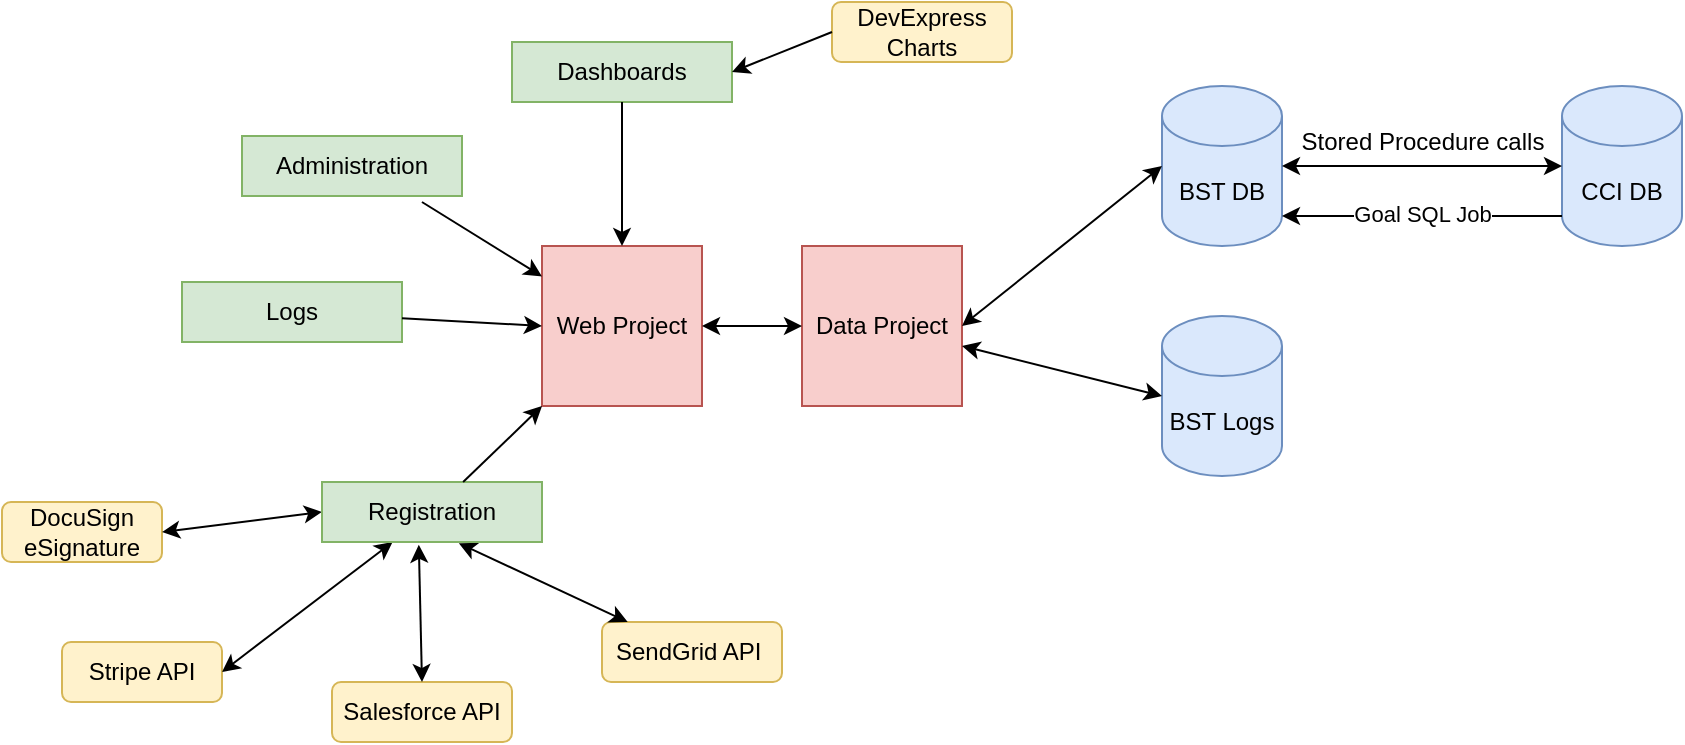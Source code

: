 <mxfile version="14.1.8" type="github"><diagram id="smzBjK4gkQWBsbD_M3_k" name="Page-1"><mxGraphModel dx="1038" dy="548" grid="1" gridSize="10" guides="1" tooltips="1" connect="1" arrows="1" fold="1" page="1" pageScale="1" pageWidth="850" pageHeight="1100" math="0" shadow="0"><root><mxCell id="0"/><mxCell id="1" parent="0"/><mxCell id="XzQEO0o1KExPtDvvqx-i-23" style="edgeStyle=orthogonalEdgeStyle;rounded=0;orthogonalLoop=1;jettySize=auto;html=1;exitX=1;exitY=0;exitDx=0;exitDy=52.5;exitPerimeter=0;entryX=1;entryY=0;entryDx=0;entryDy=52.5;entryPerimeter=0;" edge="1" parent="1" source="XzQEO0o1KExPtDvvqx-i-1" target="XzQEO0o1KExPtDvvqx-i-1"><mxGeometry relative="1" as="geometry"><mxPoint x="640" y="140" as="targetPoint"/></mxGeometry></mxCell><mxCell id="XzQEO0o1KExPtDvvqx-i-1" value="BST DB" style="shape=cylinder3;whiteSpace=wrap;html=1;boundedLbl=1;backgroundOutline=1;size=15;fillColor=#dae8fc;strokeColor=#6c8ebf;" vertex="1" parent="1"><mxGeometry x="590" y="62" width="60" height="80" as="geometry"/></mxCell><mxCell id="XzQEO0o1KExPtDvvqx-i-2" value="CCI DB" style="shape=cylinder3;whiteSpace=wrap;html=1;boundedLbl=1;backgroundOutline=1;size=15;fillColor=#dae8fc;strokeColor=#6c8ebf;" vertex="1" parent="1"><mxGeometry x="790" y="62" width="60" height="80" as="geometry"/></mxCell><mxCell id="XzQEO0o1KExPtDvvqx-i-7" value="Data Project" style="whiteSpace=wrap;html=1;aspect=fixed;fillColor=#f8cecc;strokeColor=#b85450;" vertex="1" parent="1"><mxGeometry x="410" y="142" width="80" height="80" as="geometry"/></mxCell><mxCell id="XzQEO0o1KExPtDvvqx-i-9" value="Web Project" style="whiteSpace=wrap;html=1;aspect=fixed;fillColor=#f8cecc;strokeColor=#b85450;" vertex="1" parent="1"><mxGeometry x="280" y="142" width="80" height="80" as="geometry"/></mxCell><mxCell id="XzQEO0o1KExPtDvvqx-i-10" value="Salesforce API" style="rounded=1;whiteSpace=wrap;html=1;fillColor=#fff2cc;strokeColor=#d6b656;" vertex="1" parent="1"><mxGeometry x="175" y="360" width="90" height="30" as="geometry"/></mxCell><mxCell id="XzQEO0o1KExPtDvvqx-i-12" value="Stripe API" style="rounded=1;whiteSpace=wrap;html=1;fillColor=#fff2cc;strokeColor=#d6b656;" vertex="1" parent="1"><mxGeometry x="40" y="340" width="80" height="30" as="geometry"/></mxCell><mxCell id="XzQEO0o1KExPtDvvqx-i-13" value="" style="endArrow=classic;startArrow=classic;html=1;exitX=1;exitY=0.5;exitDx=0;exitDy=0;entryX=0;entryY=0.5;entryDx=0;entryDy=0;" edge="1" parent="1" source="XzQEO0o1KExPtDvvqx-i-9" target="XzQEO0o1KExPtDvvqx-i-7"><mxGeometry width="50" height="50" relative="1" as="geometry"><mxPoint x="400" y="332" as="sourcePoint"/><mxPoint x="450" y="282" as="targetPoint"/></mxGeometry></mxCell><mxCell id="XzQEO0o1KExPtDvvqx-i-15" value="DocuSign eSignature" style="rounded=1;whiteSpace=wrap;html=1;fillColor=#fff2cc;strokeColor=#d6b656;" vertex="1" parent="1"><mxGeometry x="10" y="270" width="80" height="30" as="geometry"/></mxCell><mxCell id="XzQEO0o1KExPtDvvqx-i-16" value="" style="endArrow=classic;startArrow=classic;html=1;exitX=1;exitY=0.5;exitDx=0;exitDy=0;entryX=0;entryY=0.5;entryDx=0;entryDy=0;" edge="1" parent="1" source="XzQEO0o1KExPtDvvqx-i-15" target="XzQEO0o1KExPtDvvqx-i-28"><mxGeometry width="50" height="50" relative="1" as="geometry"><mxPoint x="400" y="332" as="sourcePoint"/><mxPoint x="170" y="260" as="targetPoint"/></mxGeometry></mxCell><mxCell id="XzQEO0o1KExPtDvvqx-i-17" value="" style="endArrow=classic;startArrow=classic;html=1;exitX=1;exitY=0.5;exitDx=0;exitDy=0;" edge="1" parent="1" source="XzQEO0o1KExPtDvvqx-i-12" target="XzQEO0o1KExPtDvvqx-i-28"><mxGeometry width="50" height="50" relative="1" as="geometry"><mxPoint x="400" y="332" as="sourcePoint"/><mxPoint x="160" y="300" as="targetPoint"/></mxGeometry></mxCell><mxCell id="XzQEO0o1KExPtDvvqx-i-18" value="" style="endArrow=classic;startArrow=classic;html=1;exitX=0.5;exitY=0;exitDx=0;exitDy=0;entryX=0.44;entryY=1.047;entryDx=0;entryDy=0;entryPerimeter=0;" edge="1" parent="1" source="XzQEO0o1KExPtDvvqx-i-10" target="XzQEO0o1KExPtDvvqx-i-28"><mxGeometry width="50" height="50" relative="1" as="geometry"><mxPoint x="400" y="332" as="sourcePoint"/><mxPoint x="200" y="310" as="targetPoint"/></mxGeometry></mxCell><mxCell id="XzQEO0o1KExPtDvvqx-i-19" value="SendGrid API&amp;nbsp;" style="rounded=1;whiteSpace=wrap;html=1;fillColor=#fff2cc;strokeColor=#d6b656;" vertex="1" parent="1"><mxGeometry x="310" y="330" width="90" height="30" as="geometry"/></mxCell><mxCell id="XzQEO0o1KExPtDvvqx-i-20" value="" style="endArrow=classic;startArrow=classic;html=1;entryX=0.622;entryY=1.02;entryDx=0;entryDy=0;entryPerimeter=0;" edge="1" parent="1" source="XzQEO0o1KExPtDvvqx-i-19" target="XzQEO0o1KExPtDvvqx-i-28"><mxGeometry width="50" height="50" relative="1" as="geometry"><mxPoint x="400" y="322" as="sourcePoint"/><mxPoint x="220" y="320" as="targetPoint"/><Array as="points"/></mxGeometry></mxCell><mxCell id="XzQEO0o1KExPtDvvqx-i-21" value="" style="endArrow=classic;startArrow=classic;html=1;exitX=1;exitY=0.5;exitDx=0;exitDy=0;entryX=0;entryY=0.5;entryDx=0;entryDy=0;entryPerimeter=0;" edge="1" parent="1" source="XzQEO0o1KExPtDvvqx-i-7" target="XzQEO0o1KExPtDvvqx-i-1"><mxGeometry width="50" height="50" relative="1" as="geometry"><mxPoint x="400" y="322" as="sourcePoint"/><mxPoint x="450" y="272" as="targetPoint"/></mxGeometry></mxCell><mxCell id="XzQEO0o1KExPtDvvqx-i-22" value="BST Logs" style="shape=cylinder3;whiteSpace=wrap;html=1;boundedLbl=1;backgroundOutline=1;size=15;fillColor=#dae8fc;strokeColor=#6c8ebf;" vertex="1" parent="1"><mxGeometry x="590" y="177" width="60" height="80" as="geometry"/></mxCell><mxCell id="XzQEO0o1KExPtDvvqx-i-24" value="" style="endArrow=classic;startArrow=classic;html=1;exitX=1;exitY=0.5;exitDx=0;exitDy=0;exitPerimeter=0;entryX=0;entryY=0.5;entryDx=0;entryDy=0;entryPerimeter=0;" edge="1" parent="1" source="XzQEO0o1KExPtDvvqx-i-1" target="XzQEO0o1KExPtDvvqx-i-2"><mxGeometry width="50" height="50" relative="1" as="geometry"><mxPoint x="710" y="160" as="sourcePoint"/><mxPoint x="760" y="110" as="targetPoint"/></mxGeometry></mxCell><mxCell id="XzQEO0o1KExPtDvvqx-i-26" value="" style="endArrow=classic;startArrow=classic;html=1;entryX=0;entryY=0.5;entryDx=0;entryDy=0;entryPerimeter=0;" edge="1" parent="1" source="XzQEO0o1KExPtDvvqx-i-7" target="XzQEO0o1KExPtDvvqx-i-22"><mxGeometry width="50" height="50" relative="1" as="geometry"><mxPoint x="550" y="272" as="sourcePoint"/><mxPoint x="600" y="222" as="targetPoint"/></mxGeometry></mxCell><mxCell id="XzQEO0o1KExPtDvvqx-i-27" value="Stored Procedure calls" style="text;html=1;align=center;verticalAlign=middle;resizable=0;points=[];autosize=1;" vertex="1" parent="1"><mxGeometry x="650" y="80" width="140" height="20" as="geometry"/></mxCell><mxCell id="XzQEO0o1KExPtDvvqx-i-28" value="Registration" style="rounded=0;whiteSpace=wrap;html=1;fillColor=#d5e8d4;strokeColor=#82b366;" vertex="1" parent="1"><mxGeometry x="170" y="260" width="110" height="30" as="geometry"/></mxCell><mxCell id="XzQEO0o1KExPtDvvqx-i-29" value="Logs" style="rounded=0;whiteSpace=wrap;html=1;fillColor=#d5e8d4;strokeColor=#82b366;" vertex="1" parent="1"><mxGeometry x="100" y="160" width="110" height="30" as="geometry"/></mxCell><mxCell id="XzQEO0o1KExPtDvvqx-i-30" value="Dashboards" style="rounded=0;whiteSpace=wrap;html=1;fillColor=#d5e8d4;strokeColor=#82b366;" vertex="1" parent="1"><mxGeometry x="265" y="40" width="110" height="30" as="geometry"/></mxCell><mxCell id="XzQEO0o1KExPtDvvqx-i-31" value="Administration" style="rounded=0;whiteSpace=wrap;html=1;fillColor=#d5e8d4;strokeColor=#82b366;" vertex="1" parent="1"><mxGeometry x="130" y="87" width="110" height="30" as="geometry"/></mxCell><mxCell id="XzQEO0o1KExPtDvvqx-i-33" style="edgeStyle=orthogonalEdgeStyle;rounded=0;orthogonalLoop=1;jettySize=auto;html=1;exitX=0.5;exitY=1;exitDx=0;exitDy=0;" edge="1" parent="1" source="XzQEO0o1KExPtDvvqx-i-29" target="XzQEO0o1KExPtDvvqx-i-29"><mxGeometry relative="1" as="geometry"/></mxCell><mxCell id="XzQEO0o1KExPtDvvqx-i-34" value="" style="endArrow=classic;html=1;exitX=0.5;exitY=1;exitDx=0;exitDy=0;entryX=0.5;entryY=0;entryDx=0;entryDy=0;" edge="1" parent="1" source="XzQEO0o1KExPtDvvqx-i-30" target="XzQEO0o1KExPtDvvqx-i-9"><mxGeometry width="50" height="50" relative="1" as="geometry"><mxPoint x="400" y="300" as="sourcePoint"/><mxPoint x="450" y="250" as="targetPoint"/></mxGeometry></mxCell><mxCell id="XzQEO0o1KExPtDvvqx-i-35" value="" style="endArrow=classic;html=1;exitX=0.818;exitY=1.1;exitDx=0;exitDy=0;exitPerimeter=0;" edge="1" parent="1" source="XzQEO0o1KExPtDvvqx-i-31" target="XzQEO0o1KExPtDvvqx-i-9"><mxGeometry width="50" height="50" relative="1" as="geometry"><mxPoint x="330" y="80" as="sourcePoint"/><mxPoint x="330" y="152" as="targetPoint"/></mxGeometry></mxCell><mxCell id="XzQEO0o1KExPtDvvqx-i-36" value="" style="endArrow=classic;html=1;entryX=0;entryY=0.5;entryDx=0;entryDy=0;" edge="1" parent="1" source="XzQEO0o1KExPtDvvqx-i-29" target="XzQEO0o1KExPtDvvqx-i-9"><mxGeometry width="50" height="50" relative="1" as="geometry"><mxPoint x="340" y="90" as="sourcePoint"/><mxPoint x="340" y="162" as="targetPoint"/></mxGeometry></mxCell><mxCell id="XzQEO0o1KExPtDvvqx-i-37" value="" style="endArrow=classic;html=1;entryX=0;entryY=1;entryDx=0;entryDy=0;" edge="1" parent="1" source="XzQEO0o1KExPtDvvqx-i-28" target="XzQEO0o1KExPtDvvqx-i-9"><mxGeometry width="50" height="50" relative="1" as="geometry"><mxPoint x="220" y="188.08" as="sourcePoint"/><mxPoint x="290" y="192" as="targetPoint"/></mxGeometry></mxCell><mxCell id="XzQEO0o1KExPtDvvqx-i-39" value="DevExpress Charts" style="rounded=1;whiteSpace=wrap;html=1;fillColor=#fff2cc;strokeColor=#d6b656;" vertex="1" parent="1"><mxGeometry x="425" y="20" width="90" height="30" as="geometry"/></mxCell><mxCell id="XzQEO0o1KExPtDvvqx-i-40" value="" style="endArrow=classic;html=1;exitX=0;exitY=0.5;exitDx=0;exitDy=0;entryX=1;entryY=0.5;entryDx=0;entryDy=0;" edge="1" parent="1" source="XzQEO0o1KExPtDvvqx-i-39" target="XzQEO0o1KExPtDvvqx-i-30"><mxGeometry width="50" height="50" relative="1" as="geometry"><mxPoint x="400" y="190" as="sourcePoint"/><mxPoint x="450" y="140" as="targetPoint"/></mxGeometry></mxCell><mxCell id="XzQEO0o1KExPtDvvqx-i-41" value="" style="endArrow=classic;html=1;exitX=0;exitY=1;exitDx=0;exitDy=-15;exitPerimeter=0;entryX=1;entryY=1;entryDx=0;entryDy=-15;entryPerimeter=0;" edge="1" parent="1" source="XzQEO0o1KExPtDvvqx-i-2" target="XzQEO0o1KExPtDvvqx-i-1"><mxGeometry width="50" height="50" relative="1" as="geometry"><mxPoint x="400" y="190" as="sourcePoint"/><mxPoint x="450" y="140" as="targetPoint"/></mxGeometry></mxCell><mxCell id="XzQEO0o1KExPtDvvqx-i-42" value="Goal SQL Job" style="edgeLabel;html=1;align=center;verticalAlign=middle;resizable=0;points=[];" vertex="1" connectable="0" parent="XzQEO0o1KExPtDvvqx-i-41"><mxGeometry x="0.231" y="-1" relative="1" as="geometry"><mxPoint x="16" as="offset"/></mxGeometry></mxCell></root></mxGraphModel></diagram></mxfile>